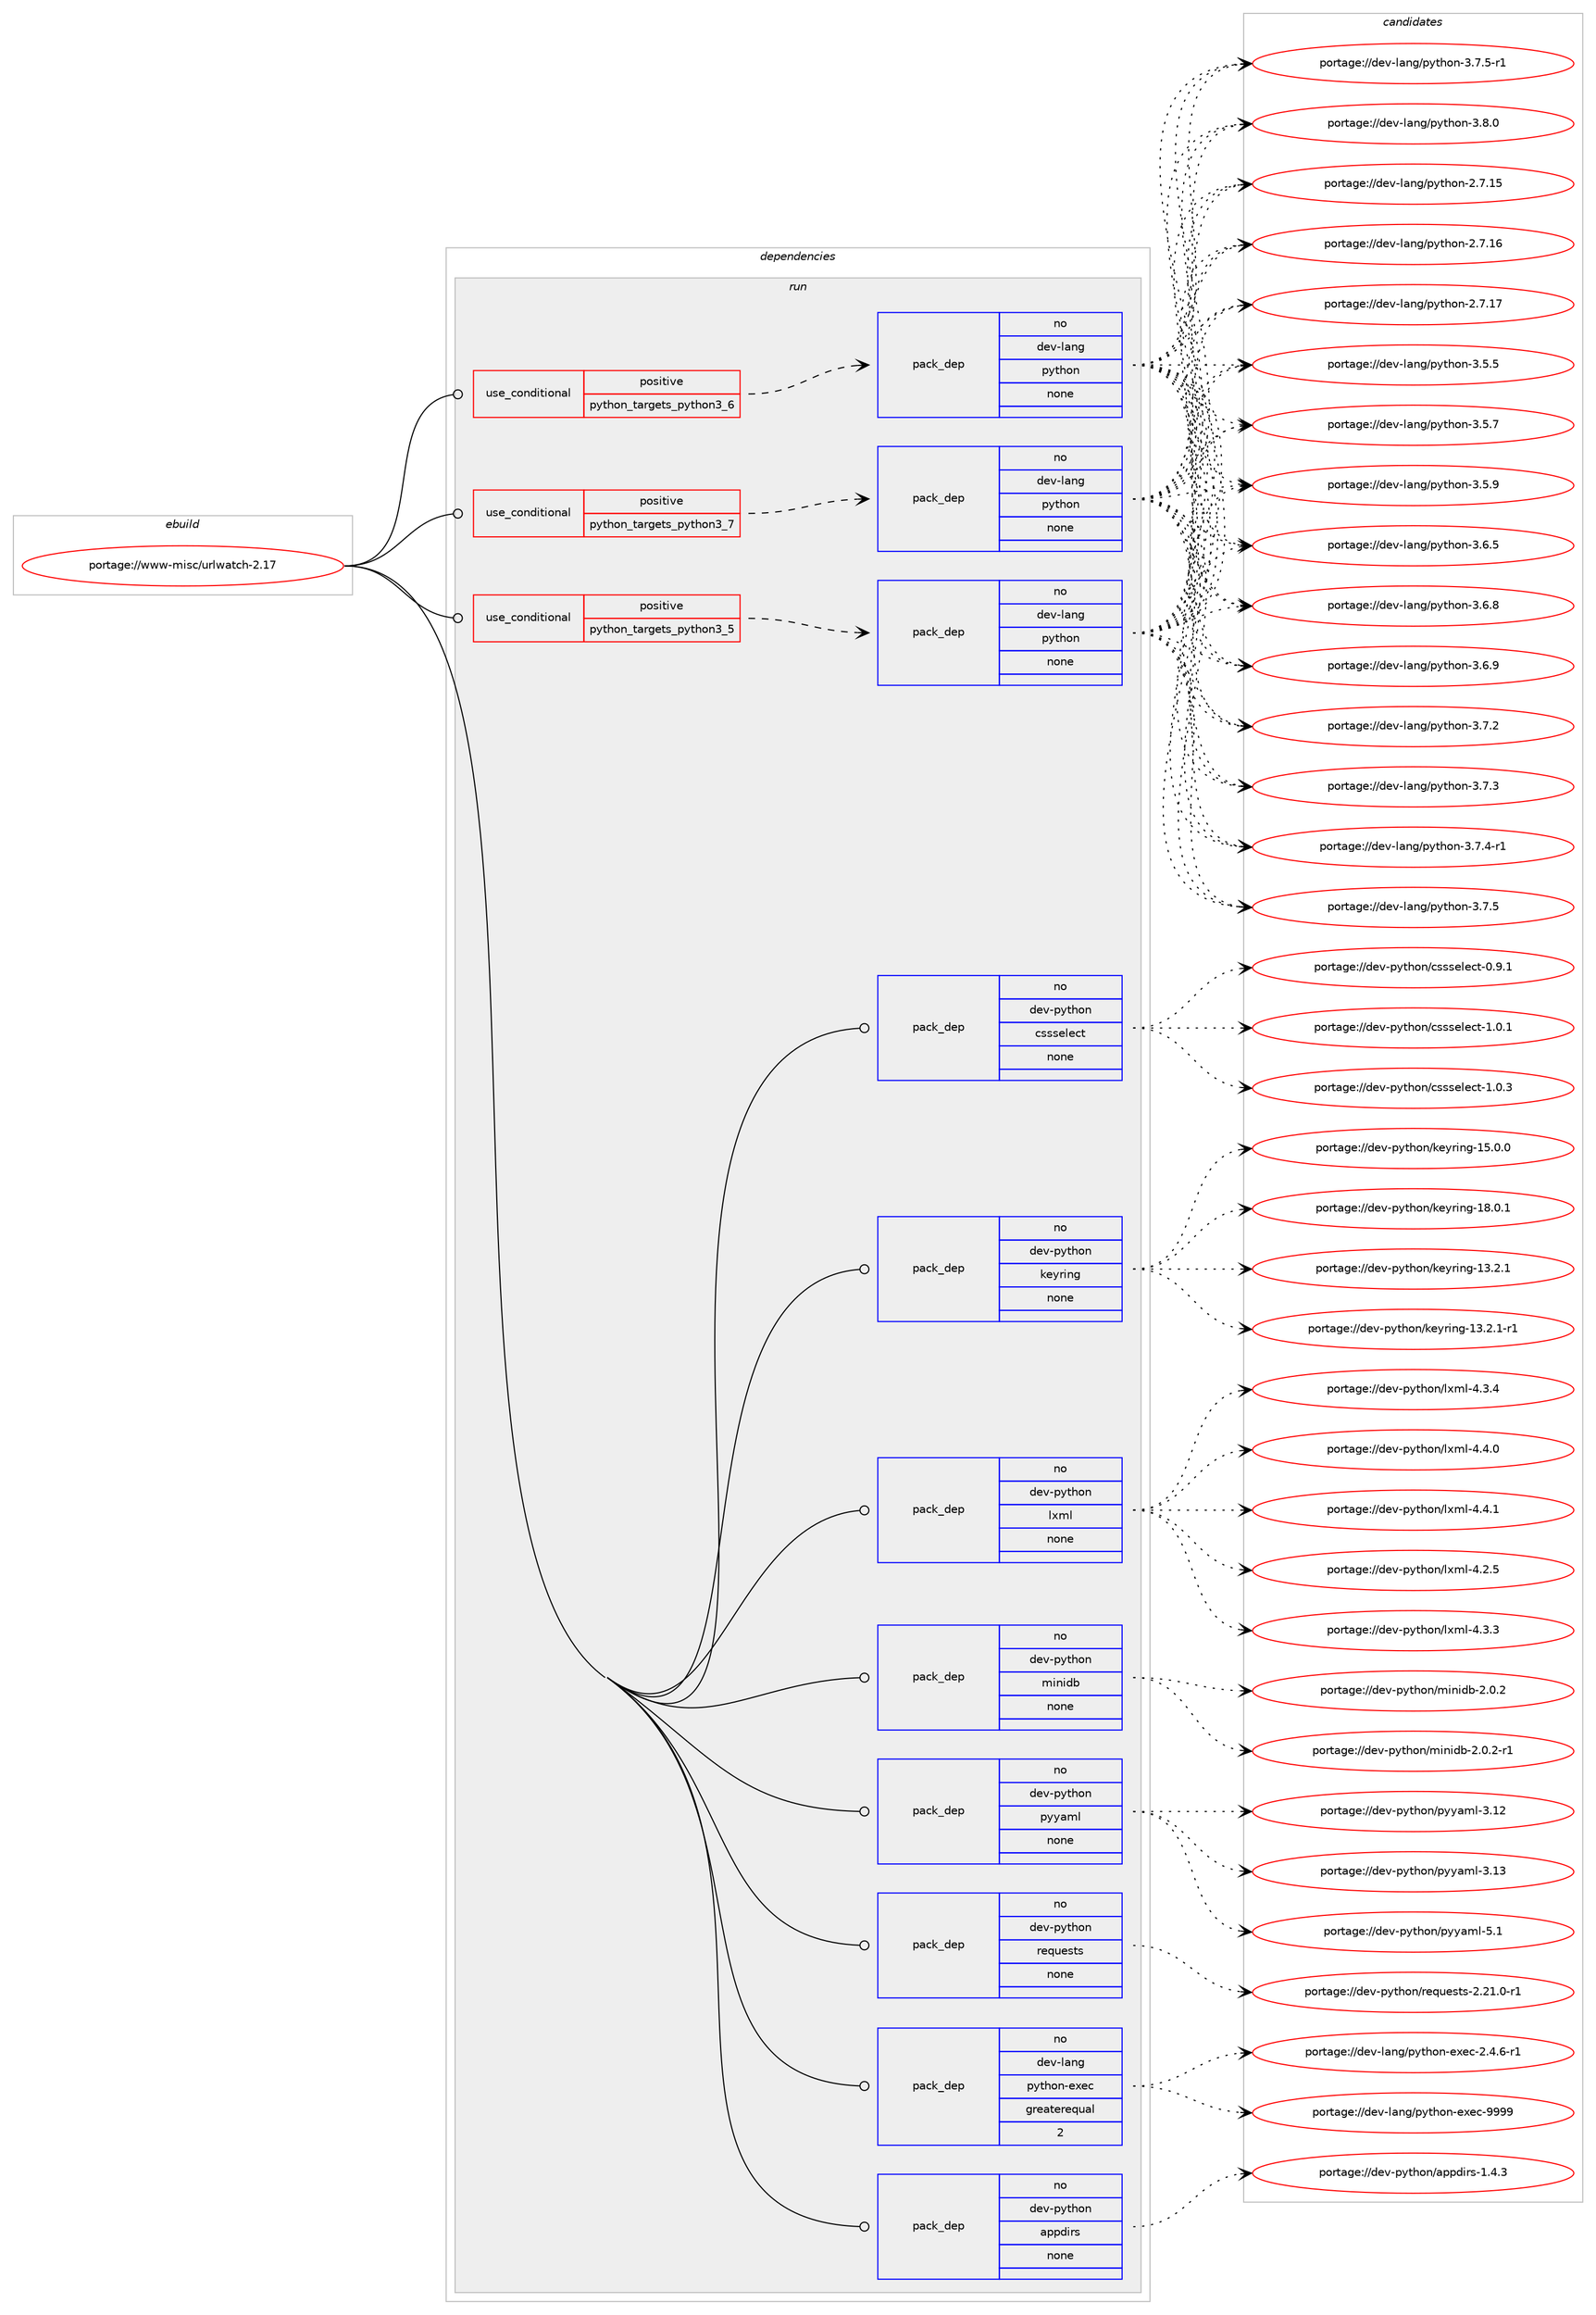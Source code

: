 digraph prolog {

# *************
# Graph options
# *************

newrank=true;
concentrate=true;
compound=true;
graph [rankdir=LR,fontname=Helvetica,fontsize=10,ranksep=1.5];#, ranksep=2.5, nodesep=0.2];
edge  [arrowhead=vee];
node  [fontname=Helvetica,fontsize=10];

# **********
# The ebuild
# **********

subgraph cluster_leftcol {
color=gray;
rank=same;
label=<<i>ebuild</i>>;
id [label="portage://www-misc/urlwatch-2.17", color=red, width=4, href="../www-misc/urlwatch-2.17.svg"];
}

# ****************
# The dependencies
# ****************

subgraph cluster_midcol {
color=gray;
label=<<i>dependencies</i>>;
subgraph cluster_compile {
fillcolor="#eeeeee";
style=filled;
label=<<i>compile</i>>;
}
subgraph cluster_compileandrun {
fillcolor="#eeeeee";
style=filled;
label=<<i>compile and run</i>>;
}
subgraph cluster_run {
fillcolor="#eeeeee";
style=filled;
label=<<i>run</i>>;
subgraph cond106464 {
dependency442742 [label=<<TABLE BORDER="0" CELLBORDER="1" CELLSPACING="0" CELLPADDING="4"><TR><TD ROWSPAN="3" CELLPADDING="10">use_conditional</TD></TR><TR><TD>positive</TD></TR><TR><TD>python_targets_python3_5</TD></TR></TABLE>>, shape=none, color=red];
subgraph pack328414 {
dependency442743 [label=<<TABLE BORDER="0" CELLBORDER="1" CELLSPACING="0" CELLPADDING="4" WIDTH="220"><TR><TD ROWSPAN="6" CELLPADDING="30">pack_dep</TD></TR><TR><TD WIDTH="110">no</TD></TR><TR><TD>dev-lang</TD></TR><TR><TD>python</TD></TR><TR><TD>none</TD></TR><TR><TD></TD></TR></TABLE>>, shape=none, color=blue];
}
dependency442742:e -> dependency442743:w [weight=20,style="dashed",arrowhead="vee"];
}
id:e -> dependency442742:w [weight=20,style="solid",arrowhead="odot"];
subgraph cond106465 {
dependency442744 [label=<<TABLE BORDER="0" CELLBORDER="1" CELLSPACING="0" CELLPADDING="4"><TR><TD ROWSPAN="3" CELLPADDING="10">use_conditional</TD></TR><TR><TD>positive</TD></TR><TR><TD>python_targets_python3_6</TD></TR></TABLE>>, shape=none, color=red];
subgraph pack328415 {
dependency442745 [label=<<TABLE BORDER="0" CELLBORDER="1" CELLSPACING="0" CELLPADDING="4" WIDTH="220"><TR><TD ROWSPAN="6" CELLPADDING="30">pack_dep</TD></TR><TR><TD WIDTH="110">no</TD></TR><TR><TD>dev-lang</TD></TR><TR><TD>python</TD></TR><TR><TD>none</TD></TR><TR><TD></TD></TR></TABLE>>, shape=none, color=blue];
}
dependency442744:e -> dependency442745:w [weight=20,style="dashed",arrowhead="vee"];
}
id:e -> dependency442744:w [weight=20,style="solid",arrowhead="odot"];
subgraph cond106466 {
dependency442746 [label=<<TABLE BORDER="0" CELLBORDER="1" CELLSPACING="0" CELLPADDING="4"><TR><TD ROWSPAN="3" CELLPADDING="10">use_conditional</TD></TR><TR><TD>positive</TD></TR><TR><TD>python_targets_python3_7</TD></TR></TABLE>>, shape=none, color=red];
subgraph pack328416 {
dependency442747 [label=<<TABLE BORDER="0" CELLBORDER="1" CELLSPACING="0" CELLPADDING="4" WIDTH="220"><TR><TD ROWSPAN="6" CELLPADDING="30">pack_dep</TD></TR><TR><TD WIDTH="110">no</TD></TR><TR><TD>dev-lang</TD></TR><TR><TD>python</TD></TR><TR><TD>none</TD></TR><TR><TD></TD></TR></TABLE>>, shape=none, color=blue];
}
dependency442746:e -> dependency442747:w [weight=20,style="dashed",arrowhead="vee"];
}
id:e -> dependency442746:w [weight=20,style="solid",arrowhead="odot"];
subgraph pack328417 {
dependency442748 [label=<<TABLE BORDER="0" CELLBORDER="1" CELLSPACING="0" CELLPADDING="4" WIDTH="220"><TR><TD ROWSPAN="6" CELLPADDING="30">pack_dep</TD></TR><TR><TD WIDTH="110">no</TD></TR><TR><TD>dev-lang</TD></TR><TR><TD>python-exec</TD></TR><TR><TD>greaterequal</TD></TR><TR><TD>2</TD></TR></TABLE>>, shape=none, color=blue];
}
id:e -> dependency442748:w [weight=20,style="solid",arrowhead="odot"];
subgraph pack328418 {
dependency442749 [label=<<TABLE BORDER="0" CELLBORDER="1" CELLSPACING="0" CELLPADDING="4" WIDTH="220"><TR><TD ROWSPAN="6" CELLPADDING="30">pack_dep</TD></TR><TR><TD WIDTH="110">no</TD></TR><TR><TD>dev-python</TD></TR><TR><TD>appdirs</TD></TR><TR><TD>none</TD></TR><TR><TD></TD></TR></TABLE>>, shape=none, color=blue];
}
id:e -> dependency442749:w [weight=20,style="solid",arrowhead="odot"];
subgraph pack328419 {
dependency442750 [label=<<TABLE BORDER="0" CELLBORDER="1" CELLSPACING="0" CELLPADDING="4" WIDTH="220"><TR><TD ROWSPAN="6" CELLPADDING="30">pack_dep</TD></TR><TR><TD WIDTH="110">no</TD></TR><TR><TD>dev-python</TD></TR><TR><TD>cssselect</TD></TR><TR><TD>none</TD></TR><TR><TD></TD></TR></TABLE>>, shape=none, color=blue];
}
id:e -> dependency442750:w [weight=20,style="solid",arrowhead="odot"];
subgraph pack328420 {
dependency442751 [label=<<TABLE BORDER="0" CELLBORDER="1" CELLSPACING="0" CELLPADDING="4" WIDTH="220"><TR><TD ROWSPAN="6" CELLPADDING="30">pack_dep</TD></TR><TR><TD WIDTH="110">no</TD></TR><TR><TD>dev-python</TD></TR><TR><TD>keyring</TD></TR><TR><TD>none</TD></TR><TR><TD></TD></TR></TABLE>>, shape=none, color=blue];
}
id:e -> dependency442751:w [weight=20,style="solid",arrowhead="odot"];
subgraph pack328421 {
dependency442752 [label=<<TABLE BORDER="0" CELLBORDER="1" CELLSPACING="0" CELLPADDING="4" WIDTH="220"><TR><TD ROWSPAN="6" CELLPADDING="30">pack_dep</TD></TR><TR><TD WIDTH="110">no</TD></TR><TR><TD>dev-python</TD></TR><TR><TD>lxml</TD></TR><TR><TD>none</TD></TR><TR><TD></TD></TR></TABLE>>, shape=none, color=blue];
}
id:e -> dependency442752:w [weight=20,style="solid",arrowhead="odot"];
subgraph pack328422 {
dependency442753 [label=<<TABLE BORDER="0" CELLBORDER="1" CELLSPACING="0" CELLPADDING="4" WIDTH="220"><TR><TD ROWSPAN="6" CELLPADDING="30">pack_dep</TD></TR><TR><TD WIDTH="110">no</TD></TR><TR><TD>dev-python</TD></TR><TR><TD>minidb</TD></TR><TR><TD>none</TD></TR><TR><TD></TD></TR></TABLE>>, shape=none, color=blue];
}
id:e -> dependency442753:w [weight=20,style="solid",arrowhead="odot"];
subgraph pack328423 {
dependency442754 [label=<<TABLE BORDER="0" CELLBORDER="1" CELLSPACING="0" CELLPADDING="4" WIDTH="220"><TR><TD ROWSPAN="6" CELLPADDING="30">pack_dep</TD></TR><TR><TD WIDTH="110">no</TD></TR><TR><TD>dev-python</TD></TR><TR><TD>pyyaml</TD></TR><TR><TD>none</TD></TR><TR><TD></TD></TR></TABLE>>, shape=none, color=blue];
}
id:e -> dependency442754:w [weight=20,style="solid",arrowhead="odot"];
subgraph pack328424 {
dependency442755 [label=<<TABLE BORDER="0" CELLBORDER="1" CELLSPACING="0" CELLPADDING="4" WIDTH="220"><TR><TD ROWSPAN="6" CELLPADDING="30">pack_dep</TD></TR><TR><TD WIDTH="110">no</TD></TR><TR><TD>dev-python</TD></TR><TR><TD>requests</TD></TR><TR><TD>none</TD></TR><TR><TD></TD></TR></TABLE>>, shape=none, color=blue];
}
id:e -> dependency442755:w [weight=20,style="solid",arrowhead="odot"];
}
}

# **************
# The candidates
# **************

subgraph cluster_choices {
rank=same;
color=gray;
label=<<i>candidates</i>>;

subgraph choice328414 {
color=black;
nodesep=1;
choiceportage10010111845108971101034711212111610411111045504655464953 [label="portage://dev-lang/python-2.7.15", color=red, width=4,href="../dev-lang/python-2.7.15.svg"];
choiceportage10010111845108971101034711212111610411111045504655464954 [label="portage://dev-lang/python-2.7.16", color=red, width=4,href="../dev-lang/python-2.7.16.svg"];
choiceportage10010111845108971101034711212111610411111045504655464955 [label="portage://dev-lang/python-2.7.17", color=red, width=4,href="../dev-lang/python-2.7.17.svg"];
choiceportage100101118451089711010347112121116104111110455146534653 [label="portage://dev-lang/python-3.5.5", color=red, width=4,href="../dev-lang/python-3.5.5.svg"];
choiceportage100101118451089711010347112121116104111110455146534655 [label="portage://dev-lang/python-3.5.7", color=red, width=4,href="../dev-lang/python-3.5.7.svg"];
choiceportage100101118451089711010347112121116104111110455146534657 [label="portage://dev-lang/python-3.5.9", color=red, width=4,href="../dev-lang/python-3.5.9.svg"];
choiceportage100101118451089711010347112121116104111110455146544653 [label="portage://dev-lang/python-3.6.5", color=red, width=4,href="../dev-lang/python-3.6.5.svg"];
choiceportage100101118451089711010347112121116104111110455146544656 [label="portage://dev-lang/python-3.6.8", color=red, width=4,href="../dev-lang/python-3.6.8.svg"];
choiceportage100101118451089711010347112121116104111110455146544657 [label="portage://dev-lang/python-3.6.9", color=red, width=4,href="../dev-lang/python-3.6.9.svg"];
choiceportage100101118451089711010347112121116104111110455146554650 [label="portage://dev-lang/python-3.7.2", color=red, width=4,href="../dev-lang/python-3.7.2.svg"];
choiceportage100101118451089711010347112121116104111110455146554651 [label="portage://dev-lang/python-3.7.3", color=red, width=4,href="../dev-lang/python-3.7.3.svg"];
choiceportage1001011184510897110103471121211161041111104551465546524511449 [label="portage://dev-lang/python-3.7.4-r1", color=red, width=4,href="../dev-lang/python-3.7.4-r1.svg"];
choiceportage100101118451089711010347112121116104111110455146554653 [label="portage://dev-lang/python-3.7.5", color=red, width=4,href="../dev-lang/python-3.7.5.svg"];
choiceportage1001011184510897110103471121211161041111104551465546534511449 [label="portage://dev-lang/python-3.7.5-r1", color=red, width=4,href="../dev-lang/python-3.7.5-r1.svg"];
choiceportage100101118451089711010347112121116104111110455146564648 [label="portage://dev-lang/python-3.8.0", color=red, width=4,href="../dev-lang/python-3.8.0.svg"];
dependency442743:e -> choiceportage10010111845108971101034711212111610411111045504655464953:w [style=dotted,weight="100"];
dependency442743:e -> choiceportage10010111845108971101034711212111610411111045504655464954:w [style=dotted,weight="100"];
dependency442743:e -> choiceportage10010111845108971101034711212111610411111045504655464955:w [style=dotted,weight="100"];
dependency442743:e -> choiceportage100101118451089711010347112121116104111110455146534653:w [style=dotted,weight="100"];
dependency442743:e -> choiceportage100101118451089711010347112121116104111110455146534655:w [style=dotted,weight="100"];
dependency442743:e -> choiceportage100101118451089711010347112121116104111110455146534657:w [style=dotted,weight="100"];
dependency442743:e -> choiceportage100101118451089711010347112121116104111110455146544653:w [style=dotted,weight="100"];
dependency442743:e -> choiceportage100101118451089711010347112121116104111110455146544656:w [style=dotted,weight="100"];
dependency442743:e -> choiceportage100101118451089711010347112121116104111110455146544657:w [style=dotted,weight="100"];
dependency442743:e -> choiceportage100101118451089711010347112121116104111110455146554650:w [style=dotted,weight="100"];
dependency442743:e -> choiceportage100101118451089711010347112121116104111110455146554651:w [style=dotted,weight="100"];
dependency442743:e -> choiceportage1001011184510897110103471121211161041111104551465546524511449:w [style=dotted,weight="100"];
dependency442743:e -> choiceportage100101118451089711010347112121116104111110455146554653:w [style=dotted,weight="100"];
dependency442743:e -> choiceportage1001011184510897110103471121211161041111104551465546534511449:w [style=dotted,weight="100"];
dependency442743:e -> choiceportage100101118451089711010347112121116104111110455146564648:w [style=dotted,weight="100"];
}
subgraph choice328415 {
color=black;
nodesep=1;
choiceportage10010111845108971101034711212111610411111045504655464953 [label="portage://dev-lang/python-2.7.15", color=red, width=4,href="../dev-lang/python-2.7.15.svg"];
choiceportage10010111845108971101034711212111610411111045504655464954 [label="portage://dev-lang/python-2.7.16", color=red, width=4,href="../dev-lang/python-2.7.16.svg"];
choiceportage10010111845108971101034711212111610411111045504655464955 [label="portage://dev-lang/python-2.7.17", color=red, width=4,href="../dev-lang/python-2.7.17.svg"];
choiceportage100101118451089711010347112121116104111110455146534653 [label="portage://dev-lang/python-3.5.5", color=red, width=4,href="../dev-lang/python-3.5.5.svg"];
choiceportage100101118451089711010347112121116104111110455146534655 [label="portage://dev-lang/python-3.5.7", color=red, width=4,href="../dev-lang/python-3.5.7.svg"];
choiceportage100101118451089711010347112121116104111110455146534657 [label="portage://dev-lang/python-3.5.9", color=red, width=4,href="../dev-lang/python-3.5.9.svg"];
choiceportage100101118451089711010347112121116104111110455146544653 [label="portage://dev-lang/python-3.6.5", color=red, width=4,href="../dev-lang/python-3.6.5.svg"];
choiceportage100101118451089711010347112121116104111110455146544656 [label="portage://dev-lang/python-3.6.8", color=red, width=4,href="../dev-lang/python-3.6.8.svg"];
choiceportage100101118451089711010347112121116104111110455146544657 [label="portage://dev-lang/python-3.6.9", color=red, width=4,href="../dev-lang/python-3.6.9.svg"];
choiceportage100101118451089711010347112121116104111110455146554650 [label="portage://dev-lang/python-3.7.2", color=red, width=4,href="../dev-lang/python-3.7.2.svg"];
choiceportage100101118451089711010347112121116104111110455146554651 [label="portage://dev-lang/python-3.7.3", color=red, width=4,href="../dev-lang/python-3.7.3.svg"];
choiceportage1001011184510897110103471121211161041111104551465546524511449 [label="portage://dev-lang/python-3.7.4-r1", color=red, width=4,href="../dev-lang/python-3.7.4-r1.svg"];
choiceportage100101118451089711010347112121116104111110455146554653 [label="portage://dev-lang/python-3.7.5", color=red, width=4,href="../dev-lang/python-3.7.5.svg"];
choiceportage1001011184510897110103471121211161041111104551465546534511449 [label="portage://dev-lang/python-3.7.5-r1", color=red, width=4,href="../dev-lang/python-3.7.5-r1.svg"];
choiceportage100101118451089711010347112121116104111110455146564648 [label="portage://dev-lang/python-3.8.0", color=red, width=4,href="../dev-lang/python-3.8.0.svg"];
dependency442745:e -> choiceportage10010111845108971101034711212111610411111045504655464953:w [style=dotted,weight="100"];
dependency442745:e -> choiceportage10010111845108971101034711212111610411111045504655464954:w [style=dotted,weight="100"];
dependency442745:e -> choiceportage10010111845108971101034711212111610411111045504655464955:w [style=dotted,weight="100"];
dependency442745:e -> choiceportage100101118451089711010347112121116104111110455146534653:w [style=dotted,weight="100"];
dependency442745:e -> choiceportage100101118451089711010347112121116104111110455146534655:w [style=dotted,weight="100"];
dependency442745:e -> choiceportage100101118451089711010347112121116104111110455146534657:w [style=dotted,weight="100"];
dependency442745:e -> choiceportage100101118451089711010347112121116104111110455146544653:w [style=dotted,weight="100"];
dependency442745:e -> choiceportage100101118451089711010347112121116104111110455146544656:w [style=dotted,weight="100"];
dependency442745:e -> choiceportage100101118451089711010347112121116104111110455146544657:w [style=dotted,weight="100"];
dependency442745:e -> choiceportage100101118451089711010347112121116104111110455146554650:w [style=dotted,weight="100"];
dependency442745:e -> choiceportage100101118451089711010347112121116104111110455146554651:w [style=dotted,weight="100"];
dependency442745:e -> choiceportage1001011184510897110103471121211161041111104551465546524511449:w [style=dotted,weight="100"];
dependency442745:e -> choiceportage100101118451089711010347112121116104111110455146554653:w [style=dotted,weight="100"];
dependency442745:e -> choiceportage1001011184510897110103471121211161041111104551465546534511449:w [style=dotted,weight="100"];
dependency442745:e -> choiceportage100101118451089711010347112121116104111110455146564648:w [style=dotted,weight="100"];
}
subgraph choice328416 {
color=black;
nodesep=1;
choiceportage10010111845108971101034711212111610411111045504655464953 [label="portage://dev-lang/python-2.7.15", color=red, width=4,href="../dev-lang/python-2.7.15.svg"];
choiceportage10010111845108971101034711212111610411111045504655464954 [label="portage://dev-lang/python-2.7.16", color=red, width=4,href="../dev-lang/python-2.7.16.svg"];
choiceportage10010111845108971101034711212111610411111045504655464955 [label="portage://dev-lang/python-2.7.17", color=red, width=4,href="../dev-lang/python-2.7.17.svg"];
choiceportage100101118451089711010347112121116104111110455146534653 [label="portage://dev-lang/python-3.5.5", color=red, width=4,href="../dev-lang/python-3.5.5.svg"];
choiceportage100101118451089711010347112121116104111110455146534655 [label="portage://dev-lang/python-3.5.7", color=red, width=4,href="../dev-lang/python-3.5.7.svg"];
choiceportage100101118451089711010347112121116104111110455146534657 [label="portage://dev-lang/python-3.5.9", color=red, width=4,href="../dev-lang/python-3.5.9.svg"];
choiceportage100101118451089711010347112121116104111110455146544653 [label="portage://dev-lang/python-3.6.5", color=red, width=4,href="../dev-lang/python-3.6.5.svg"];
choiceportage100101118451089711010347112121116104111110455146544656 [label="portage://dev-lang/python-3.6.8", color=red, width=4,href="../dev-lang/python-3.6.8.svg"];
choiceportage100101118451089711010347112121116104111110455146544657 [label="portage://dev-lang/python-3.6.9", color=red, width=4,href="../dev-lang/python-3.6.9.svg"];
choiceportage100101118451089711010347112121116104111110455146554650 [label="portage://dev-lang/python-3.7.2", color=red, width=4,href="../dev-lang/python-3.7.2.svg"];
choiceportage100101118451089711010347112121116104111110455146554651 [label="portage://dev-lang/python-3.7.3", color=red, width=4,href="../dev-lang/python-3.7.3.svg"];
choiceportage1001011184510897110103471121211161041111104551465546524511449 [label="portage://dev-lang/python-3.7.4-r1", color=red, width=4,href="../dev-lang/python-3.7.4-r1.svg"];
choiceportage100101118451089711010347112121116104111110455146554653 [label="portage://dev-lang/python-3.7.5", color=red, width=4,href="../dev-lang/python-3.7.5.svg"];
choiceportage1001011184510897110103471121211161041111104551465546534511449 [label="portage://dev-lang/python-3.7.5-r1", color=red, width=4,href="../dev-lang/python-3.7.5-r1.svg"];
choiceportage100101118451089711010347112121116104111110455146564648 [label="portage://dev-lang/python-3.8.0", color=red, width=4,href="../dev-lang/python-3.8.0.svg"];
dependency442747:e -> choiceportage10010111845108971101034711212111610411111045504655464953:w [style=dotted,weight="100"];
dependency442747:e -> choiceportage10010111845108971101034711212111610411111045504655464954:w [style=dotted,weight="100"];
dependency442747:e -> choiceportage10010111845108971101034711212111610411111045504655464955:w [style=dotted,weight="100"];
dependency442747:e -> choiceportage100101118451089711010347112121116104111110455146534653:w [style=dotted,weight="100"];
dependency442747:e -> choiceportage100101118451089711010347112121116104111110455146534655:w [style=dotted,weight="100"];
dependency442747:e -> choiceportage100101118451089711010347112121116104111110455146534657:w [style=dotted,weight="100"];
dependency442747:e -> choiceportage100101118451089711010347112121116104111110455146544653:w [style=dotted,weight="100"];
dependency442747:e -> choiceportage100101118451089711010347112121116104111110455146544656:w [style=dotted,weight="100"];
dependency442747:e -> choiceportage100101118451089711010347112121116104111110455146544657:w [style=dotted,weight="100"];
dependency442747:e -> choiceportage100101118451089711010347112121116104111110455146554650:w [style=dotted,weight="100"];
dependency442747:e -> choiceportage100101118451089711010347112121116104111110455146554651:w [style=dotted,weight="100"];
dependency442747:e -> choiceportage1001011184510897110103471121211161041111104551465546524511449:w [style=dotted,weight="100"];
dependency442747:e -> choiceportage100101118451089711010347112121116104111110455146554653:w [style=dotted,weight="100"];
dependency442747:e -> choiceportage1001011184510897110103471121211161041111104551465546534511449:w [style=dotted,weight="100"];
dependency442747:e -> choiceportage100101118451089711010347112121116104111110455146564648:w [style=dotted,weight="100"];
}
subgraph choice328417 {
color=black;
nodesep=1;
choiceportage10010111845108971101034711212111610411111045101120101994550465246544511449 [label="portage://dev-lang/python-exec-2.4.6-r1", color=red, width=4,href="../dev-lang/python-exec-2.4.6-r1.svg"];
choiceportage10010111845108971101034711212111610411111045101120101994557575757 [label="portage://dev-lang/python-exec-9999", color=red, width=4,href="../dev-lang/python-exec-9999.svg"];
dependency442748:e -> choiceportage10010111845108971101034711212111610411111045101120101994550465246544511449:w [style=dotted,weight="100"];
dependency442748:e -> choiceportage10010111845108971101034711212111610411111045101120101994557575757:w [style=dotted,weight="100"];
}
subgraph choice328418 {
color=black;
nodesep=1;
choiceportage100101118451121211161041111104797112112100105114115454946524651 [label="portage://dev-python/appdirs-1.4.3", color=red, width=4,href="../dev-python/appdirs-1.4.3.svg"];
dependency442749:e -> choiceportage100101118451121211161041111104797112112100105114115454946524651:w [style=dotted,weight="100"];
}
subgraph choice328419 {
color=black;
nodesep=1;
choiceportage10010111845112121116104111110479911511511510110810199116454846574649 [label="portage://dev-python/cssselect-0.9.1", color=red, width=4,href="../dev-python/cssselect-0.9.1.svg"];
choiceportage10010111845112121116104111110479911511511510110810199116454946484649 [label="portage://dev-python/cssselect-1.0.1", color=red, width=4,href="../dev-python/cssselect-1.0.1.svg"];
choiceportage10010111845112121116104111110479911511511510110810199116454946484651 [label="portage://dev-python/cssselect-1.0.3", color=red, width=4,href="../dev-python/cssselect-1.0.3.svg"];
dependency442750:e -> choiceportage10010111845112121116104111110479911511511510110810199116454846574649:w [style=dotted,weight="100"];
dependency442750:e -> choiceportage10010111845112121116104111110479911511511510110810199116454946484649:w [style=dotted,weight="100"];
dependency442750:e -> choiceportage10010111845112121116104111110479911511511510110810199116454946484651:w [style=dotted,weight="100"];
}
subgraph choice328420 {
color=black;
nodesep=1;
choiceportage100101118451121211161041111104710710112111410511010345495146504649 [label="portage://dev-python/keyring-13.2.1", color=red, width=4,href="../dev-python/keyring-13.2.1.svg"];
choiceportage1001011184511212111610411111047107101121114105110103454951465046494511449 [label="portage://dev-python/keyring-13.2.1-r1", color=red, width=4,href="../dev-python/keyring-13.2.1-r1.svg"];
choiceportage100101118451121211161041111104710710112111410511010345495346484648 [label="portage://dev-python/keyring-15.0.0", color=red, width=4,href="../dev-python/keyring-15.0.0.svg"];
choiceportage100101118451121211161041111104710710112111410511010345495646484649 [label="portage://dev-python/keyring-18.0.1", color=red, width=4,href="../dev-python/keyring-18.0.1.svg"];
dependency442751:e -> choiceportage100101118451121211161041111104710710112111410511010345495146504649:w [style=dotted,weight="100"];
dependency442751:e -> choiceportage1001011184511212111610411111047107101121114105110103454951465046494511449:w [style=dotted,weight="100"];
dependency442751:e -> choiceportage100101118451121211161041111104710710112111410511010345495346484648:w [style=dotted,weight="100"];
dependency442751:e -> choiceportage100101118451121211161041111104710710112111410511010345495646484649:w [style=dotted,weight="100"];
}
subgraph choice328421 {
color=black;
nodesep=1;
choiceportage1001011184511212111610411111047108120109108455246504653 [label="portage://dev-python/lxml-4.2.5", color=red, width=4,href="../dev-python/lxml-4.2.5.svg"];
choiceportage1001011184511212111610411111047108120109108455246514651 [label="portage://dev-python/lxml-4.3.3", color=red, width=4,href="../dev-python/lxml-4.3.3.svg"];
choiceportage1001011184511212111610411111047108120109108455246514652 [label="portage://dev-python/lxml-4.3.4", color=red, width=4,href="../dev-python/lxml-4.3.4.svg"];
choiceportage1001011184511212111610411111047108120109108455246524648 [label="portage://dev-python/lxml-4.4.0", color=red, width=4,href="../dev-python/lxml-4.4.0.svg"];
choiceportage1001011184511212111610411111047108120109108455246524649 [label="portage://dev-python/lxml-4.4.1", color=red, width=4,href="../dev-python/lxml-4.4.1.svg"];
dependency442752:e -> choiceportage1001011184511212111610411111047108120109108455246504653:w [style=dotted,weight="100"];
dependency442752:e -> choiceportage1001011184511212111610411111047108120109108455246514651:w [style=dotted,weight="100"];
dependency442752:e -> choiceportage1001011184511212111610411111047108120109108455246514652:w [style=dotted,weight="100"];
dependency442752:e -> choiceportage1001011184511212111610411111047108120109108455246524648:w [style=dotted,weight="100"];
dependency442752:e -> choiceportage1001011184511212111610411111047108120109108455246524649:w [style=dotted,weight="100"];
}
subgraph choice328422 {
color=black;
nodesep=1;
choiceportage100101118451121211161041111104710910511010510098455046484650 [label="portage://dev-python/minidb-2.0.2", color=red, width=4,href="../dev-python/minidb-2.0.2.svg"];
choiceportage1001011184511212111610411111047109105110105100984550464846504511449 [label="portage://dev-python/minidb-2.0.2-r1", color=red, width=4,href="../dev-python/minidb-2.0.2-r1.svg"];
dependency442753:e -> choiceportage100101118451121211161041111104710910511010510098455046484650:w [style=dotted,weight="100"];
dependency442753:e -> choiceportage1001011184511212111610411111047109105110105100984550464846504511449:w [style=dotted,weight="100"];
}
subgraph choice328423 {
color=black;
nodesep=1;
choiceportage1001011184511212111610411111047112121121971091084551464950 [label="portage://dev-python/pyyaml-3.12", color=red, width=4,href="../dev-python/pyyaml-3.12.svg"];
choiceportage1001011184511212111610411111047112121121971091084551464951 [label="portage://dev-python/pyyaml-3.13", color=red, width=4,href="../dev-python/pyyaml-3.13.svg"];
choiceportage10010111845112121116104111110471121211219710910845534649 [label="portage://dev-python/pyyaml-5.1", color=red, width=4,href="../dev-python/pyyaml-5.1.svg"];
dependency442754:e -> choiceportage1001011184511212111610411111047112121121971091084551464950:w [style=dotted,weight="100"];
dependency442754:e -> choiceportage1001011184511212111610411111047112121121971091084551464951:w [style=dotted,weight="100"];
dependency442754:e -> choiceportage10010111845112121116104111110471121211219710910845534649:w [style=dotted,weight="100"];
}
subgraph choice328424 {
color=black;
nodesep=1;
choiceportage1001011184511212111610411111047114101113117101115116115455046504946484511449 [label="portage://dev-python/requests-2.21.0-r1", color=red, width=4,href="../dev-python/requests-2.21.0-r1.svg"];
dependency442755:e -> choiceportage1001011184511212111610411111047114101113117101115116115455046504946484511449:w [style=dotted,weight="100"];
}
}

}
